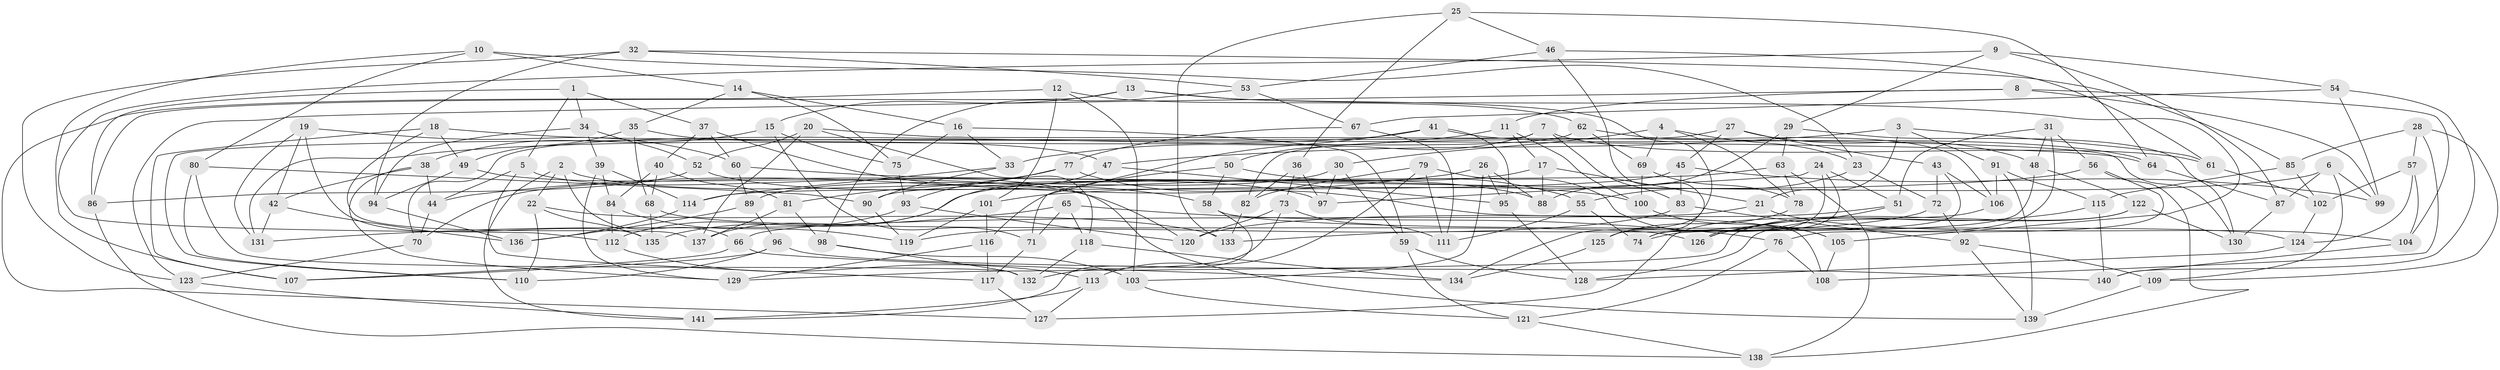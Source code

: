 // Generated by graph-tools (version 1.1) at 2025/03/03/09/25 03:03:07]
// undirected, 141 vertices, 282 edges
graph export_dot {
graph [start="1"]
  node [color=gray90,style=filled];
  1;
  2;
  3;
  4;
  5;
  6;
  7;
  8;
  9;
  10;
  11;
  12;
  13;
  14;
  15;
  16;
  17;
  18;
  19;
  20;
  21;
  22;
  23;
  24;
  25;
  26;
  27;
  28;
  29;
  30;
  31;
  32;
  33;
  34;
  35;
  36;
  37;
  38;
  39;
  40;
  41;
  42;
  43;
  44;
  45;
  46;
  47;
  48;
  49;
  50;
  51;
  52;
  53;
  54;
  55;
  56;
  57;
  58;
  59;
  60;
  61;
  62;
  63;
  64;
  65;
  66;
  67;
  68;
  69;
  70;
  71;
  72;
  73;
  74;
  75;
  76;
  77;
  78;
  79;
  80;
  81;
  82;
  83;
  84;
  85;
  86;
  87;
  88;
  89;
  90;
  91;
  92;
  93;
  94;
  95;
  96;
  97;
  98;
  99;
  100;
  101;
  102;
  103;
  104;
  105;
  106;
  107;
  108;
  109;
  110;
  111;
  112;
  113;
  114;
  115;
  116;
  117;
  118;
  119;
  120;
  121;
  122;
  123;
  124;
  125;
  126;
  127;
  128;
  129;
  130;
  131;
  132;
  133;
  134;
  135;
  136;
  137;
  138;
  139;
  140;
  141;
  1 -- 34;
  1 -- 86;
  1 -- 37;
  1 -- 5;
  2 -- 22;
  2 -- 66;
  2 -- 141;
  2 -- 97;
  3 -- 47;
  3 -- 21;
  3 -- 91;
  3 -- 61;
  4 -- 23;
  4 -- 69;
  4 -- 78;
  4 -- 30;
  5 -- 139;
  5 -- 117;
  5 -- 44;
  6 -- 87;
  6 -- 109;
  6 -- 99;
  6 -- 70;
  7 -- 61;
  7 -- 110;
  7 -- 83;
  7 -- 50;
  8 -- 123;
  8 -- 11;
  8 -- 104;
  8 -- 99;
  9 -- 54;
  9 -- 29;
  9 -- 112;
  9 -- 87;
  10 -- 80;
  10 -- 14;
  10 -- 107;
  10 -- 23;
  11 -- 100;
  11 -- 17;
  11 -- 33;
  12 -- 103;
  12 -- 62;
  12 -- 101;
  12 -- 127;
  13 -- 105;
  13 -- 86;
  13 -- 125;
  13 -- 15;
  14 -- 16;
  14 -- 75;
  14 -- 35;
  15 -- 38;
  15 -- 71;
  15 -- 75;
  16 -- 59;
  16 -- 33;
  16 -- 75;
  17 -- 135;
  17 -- 21;
  17 -- 88;
  18 -- 64;
  18 -- 49;
  18 -- 137;
  18 -- 107;
  19 -- 131;
  19 -- 135;
  19 -- 42;
  19 -- 60;
  20 -- 118;
  20 -- 137;
  20 -- 52;
  20 -- 130;
  21 -- 104;
  21 -- 66;
  22 -- 133;
  22 -- 135;
  22 -- 110;
  23 -- 72;
  23 -- 55;
  24 -- 97;
  24 -- 51;
  24 -- 74;
  24 -- 125;
  25 -- 46;
  25 -- 36;
  25 -- 64;
  25 -- 133;
  26 -- 88;
  26 -- 103;
  26 -- 95;
  26 -- 44;
  27 -- 82;
  27 -- 43;
  27 -- 48;
  27 -- 45;
  28 -- 85;
  28 -- 108;
  28 -- 109;
  28 -- 57;
  29 -- 130;
  29 -- 63;
  29 -- 88;
  30 -- 59;
  30 -- 97;
  30 -- 89;
  31 -- 126;
  31 -- 48;
  31 -- 56;
  31 -- 51;
  32 -- 85;
  32 -- 123;
  32 -- 94;
  32 -- 53;
  33 -- 90;
  33 -- 114;
  34 -- 52;
  34 -- 39;
  34 -- 94;
  35 -- 47;
  35 -- 49;
  35 -- 68;
  36 -- 73;
  36 -- 82;
  36 -- 97;
  37 -- 58;
  37 -- 60;
  37 -- 40;
  38 -- 129;
  38 -- 42;
  38 -- 44;
  39 -- 114;
  39 -- 129;
  39 -- 84;
  40 -- 81;
  40 -- 84;
  40 -- 68;
  41 -- 95;
  41 -- 64;
  41 -- 131;
  41 -- 71;
  42 -- 136;
  42 -- 131;
  43 -- 106;
  43 -- 74;
  43 -- 72;
  44 -- 70;
  45 -- 83;
  45 -- 114;
  45 -- 99;
  46 -- 134;
  46 -- 61;
  46 -- 53;
  47 -- 95;
  47 -- 137;
  48 -- 122;
  48 -- 74;
  49 -- 120;
  49 -- 94;
  50 -- 116;
  50 -- 58;
  50 -- 55;
  51 -- 126;
  51 -- 120;
  52 -- 86;
  52 -- 88;
  53 -- 98;
  53 -- 67;
  54 -- 99;
  54 -- 67;
  54 -- 140;
  55 -- 74;
  55 -- 111;
  56 -- 76;
  56 -- 138;
  56 -- 101;
  57 -- 124;
  57 -- 102;
  57 -- 104;
  58 -- 124;
  58 -- 141;
  59 -- 121;
  59 -- 128;
  60 -- 89;
  60 -- 100;
  61 -- 102;
  62 -- 70;
  62 -- 69;
  62 -- 106;
  63 -- 78;
  63 -- 90;
  63 -- 138;
  64 -- 87;
  65 -- 71;
  65 -- 118;
  65 -- 76;
  65 -- 131;
  66 -- 134;
  66 -- 107;
  67 -- 77;
  67 -- 111;
  68 -- 135;
  68 -- 126;
  69 -- 100;
  69 -- 78;
  70 -- 123;
  71 -- 117;
  72 -- 133;
  72 -- 92;
  73 -- 111;
  73 -- 120;
  73 -- 132;
  75 -- 93;
  76 -- 121;
  76 -- 108;
  77 -- 93;
  77 -- 108;
  77 -- 81;
  78 -- 125;
  79 -- 105;
  79 -- 82;
  79 -- 113;
  79 -- 111;
  80 -- 132;
  80 -- 110;
  80 -- 90;
  81 -- 137;
  81 -- 98;
  82 -- 133;
  83 -- 92;
  83 -- 119;
  84 -- 119;
  84 -- 112;
  85 -- 115;
  85 -- 102;
  86 -- 138;
  87 -- 130;
  89 -- 96;
  89 -- 136;
  90 -- 119;
  91 -- 139;
  91 -- 115;
  91 -- 106;
  92 -- 139;
  92 -- 109;
  93 -- 112;
  93 -- 120;
  94 -- 136;
  95 -- 128;
  96 -- 110;
  96 -- 140;
  96 -- 107;
  98 -- 103;
  98 -- 132;
  100 -- 105;
  101 -- 116;
  101 -- 119;
  102 -- 124;
  103 -- 121;
  104 -- 140;
  105 -- 108;
  106 -- 127;
  109 -- 139;
  112 -- 113;
  113 -- 127;
  113 -- 141;
  114 -- 136;
  115 -- 126;
  115 -- 140;
  116 -- 117;
  116 -- 129;
  117 -- 127;
  118 -- 134;
  118 -- 132;
  121 -- 138;
  122 -- 130;
  122 -- 128;
  122 -- 129;
  123 -- 141;
  124 -- 128;
  125 -- 134;
}
